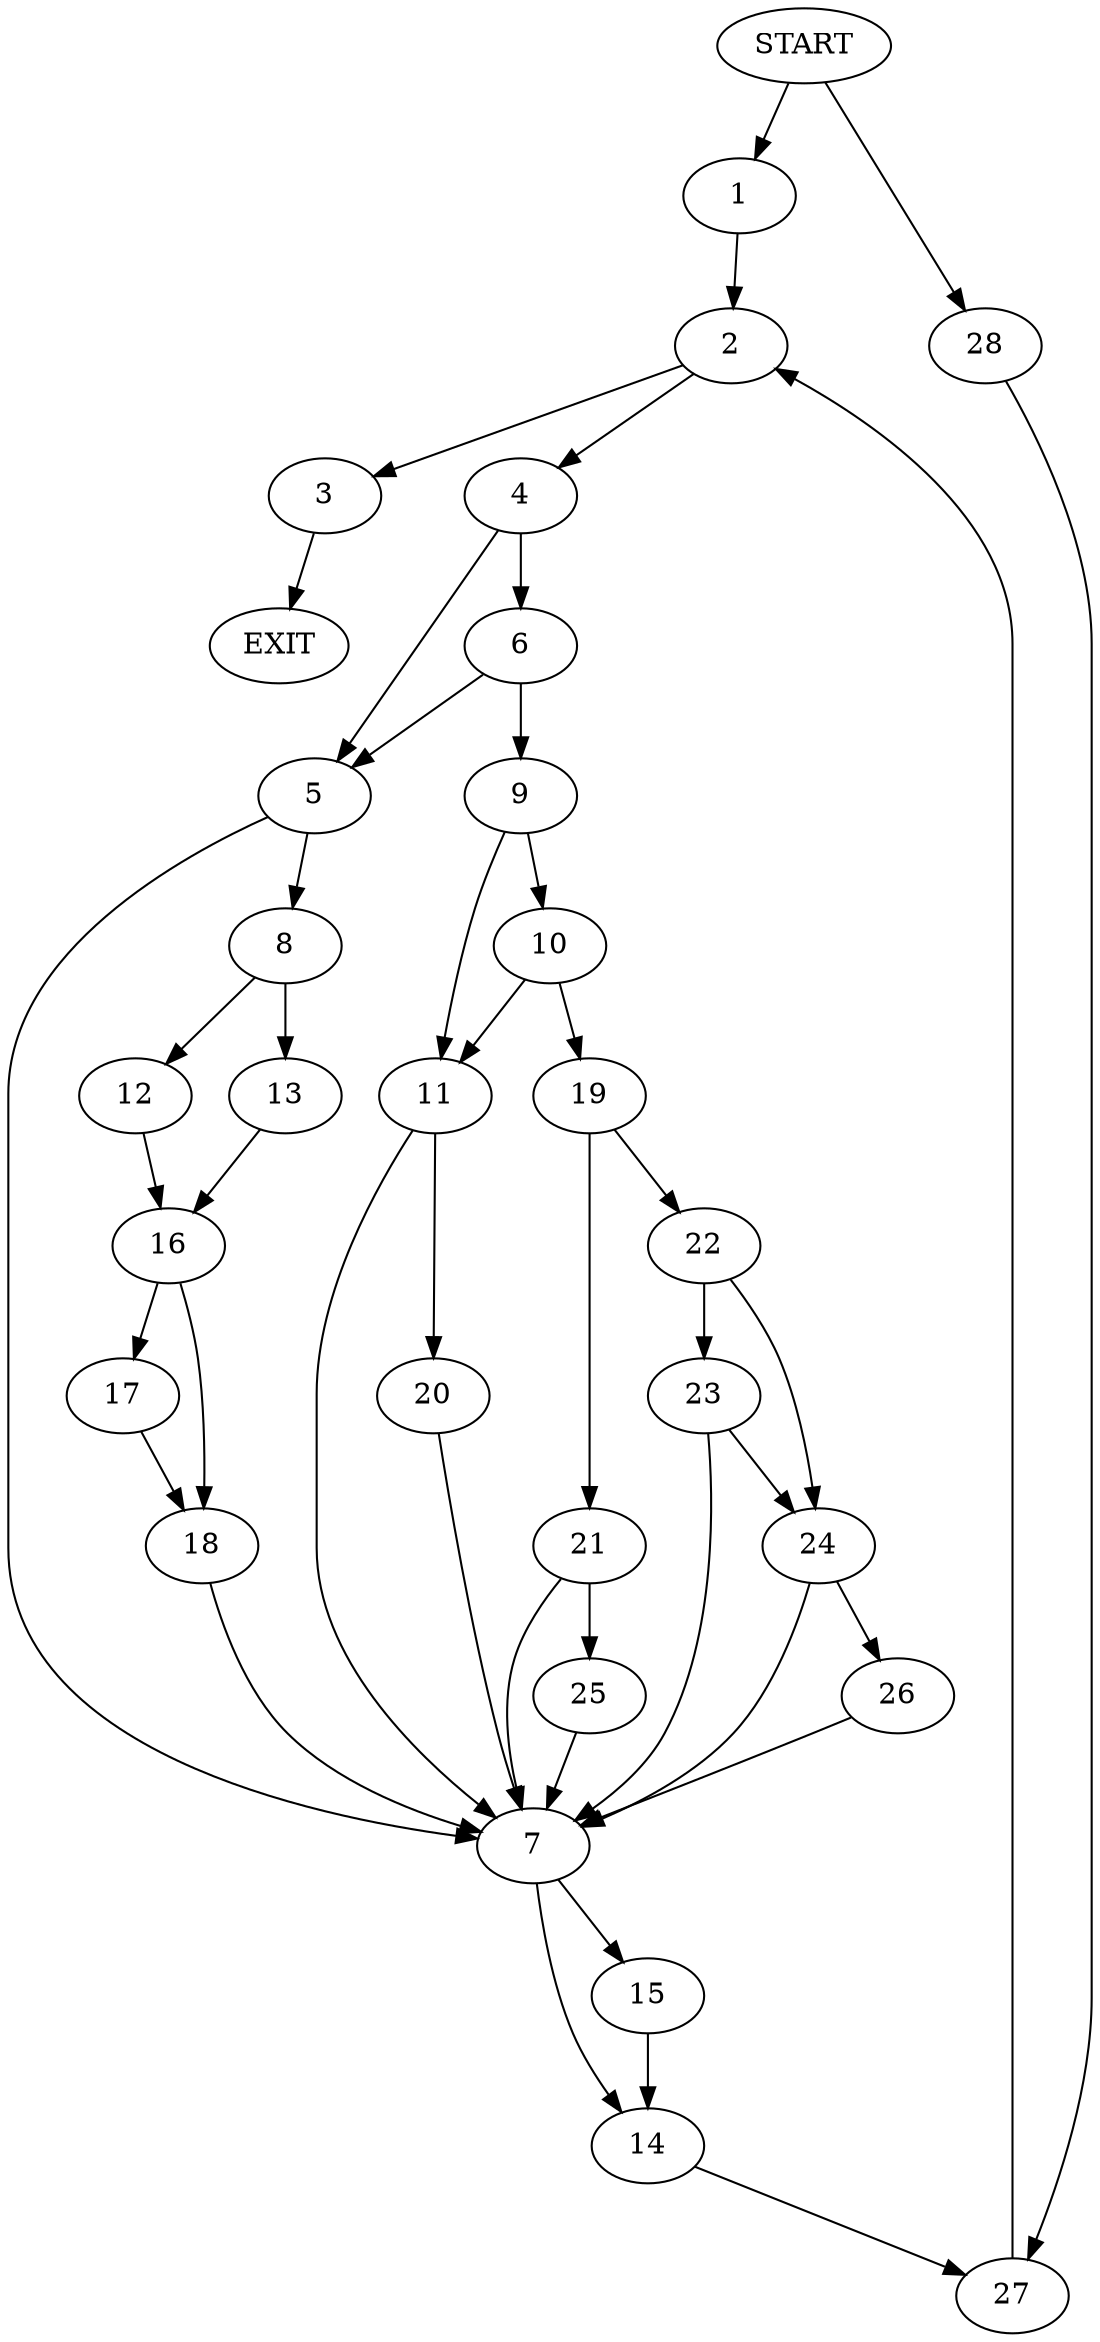 digraph {
0 [label="START"]
29 [label="EXIT"]
0 -> 1
1 -> 2
2 -> 3
2 -> 4
4 -> 5
4 -> 6
3 -> 29
5 -> 7
5 -> 8
6 -> 5
6 -> 9
9 -> 10
9 -> 11
8 -> 12
8 -> 13
7 -> 14
7 -> 15
13 -> 16
12 -> 16
16 -> 17
16 -> 18
18 -> 7
17 -> 18
10 -> 19
10 -> 11
11 -> 7
11 -> 20
19 -> 21
19 -> 22
20 -> 7
22 -> 23
22 -> 24
21 -> 25
21 -> 7
25 -> 7
23 -> 7
23 -> 24
24 -> 26
24 -> 7
26 -> 7
14 -> 27
15 -> 14
27 -> 2
0 -> 28
28 -> 27
}
